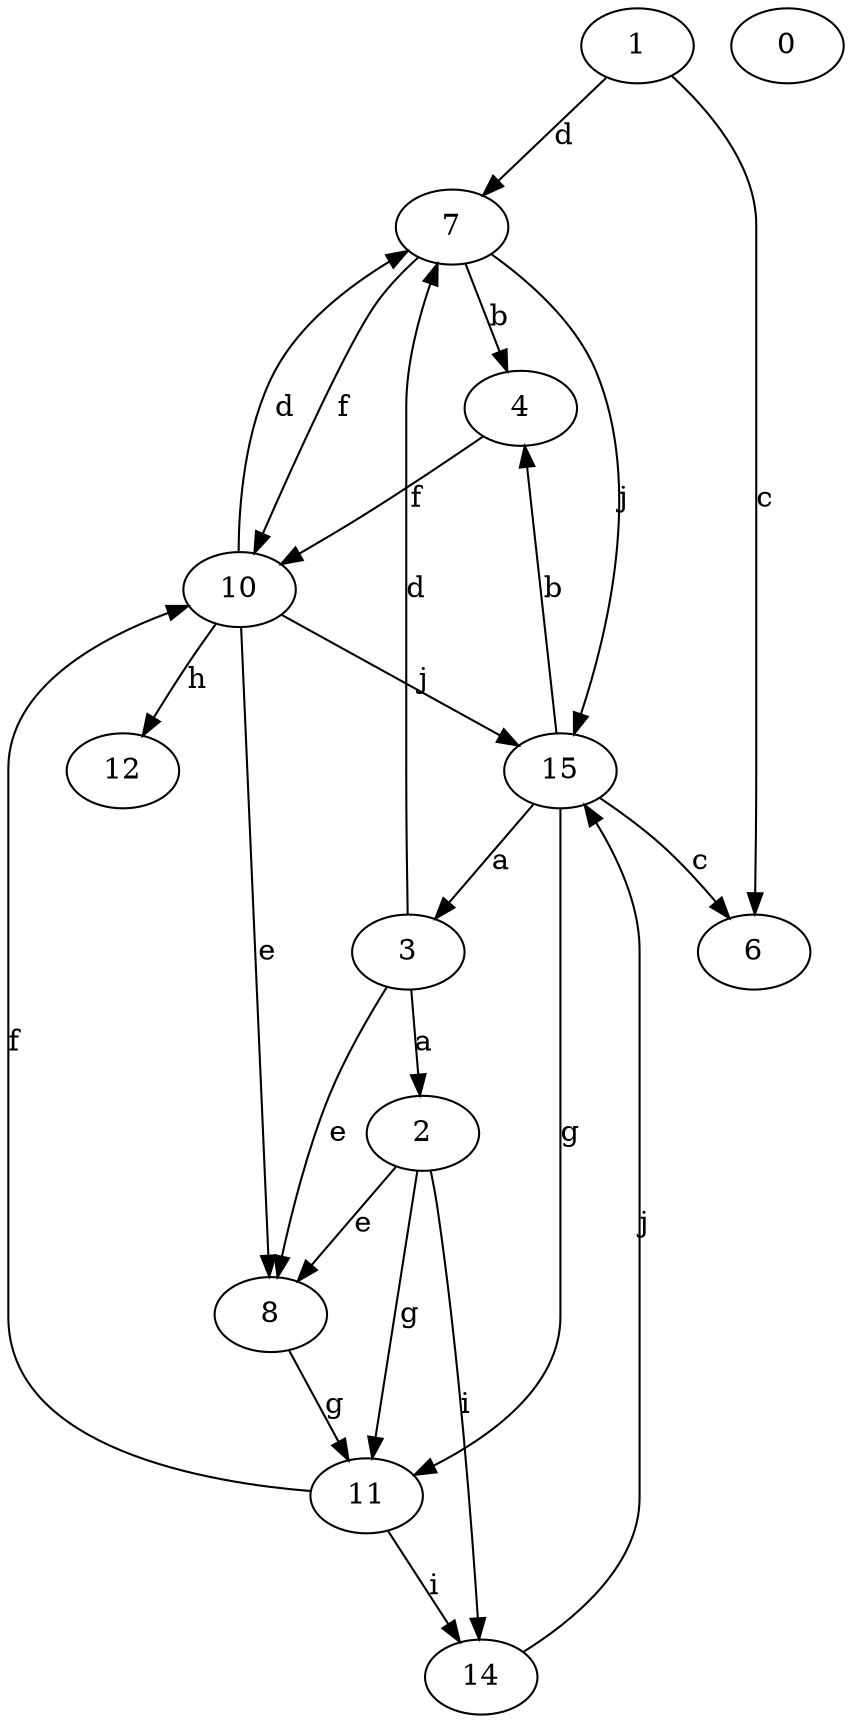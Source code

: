 strict digraph  {
1;
2;
3;
4;
6;
0;
7;
8;
10;
11;
12;
14;
15;
1 -> 6  [label=c];
1 -> 7  [label=d];
2 -> 8  [label=e];
2 -> 11  [label=g];
2 -> 14  [label=i];
3 -> 2  [label=a];
3 -> 7  [label=d];
3 -> 8  [label=e];
4 -> 10  [label=f];
7 -> 4  [label=b];
7 -> 10  [label=f];
7 -> 15  [label=j];
8 -> 11  [label=g];
10 -> 7  [label=d];
10 -> 8  [label=e];
10 -> 12  [label=h];
10 -> 15  [label=j];
11 -> 10  [label=f];
11 -> 14  [label=i];
14 -> 15  [label=j];
15 -> 3  [label=a];
15 -> 4  [label=b];
15 -> 6  [label=c];
15 -> 11  [label=g];
}
